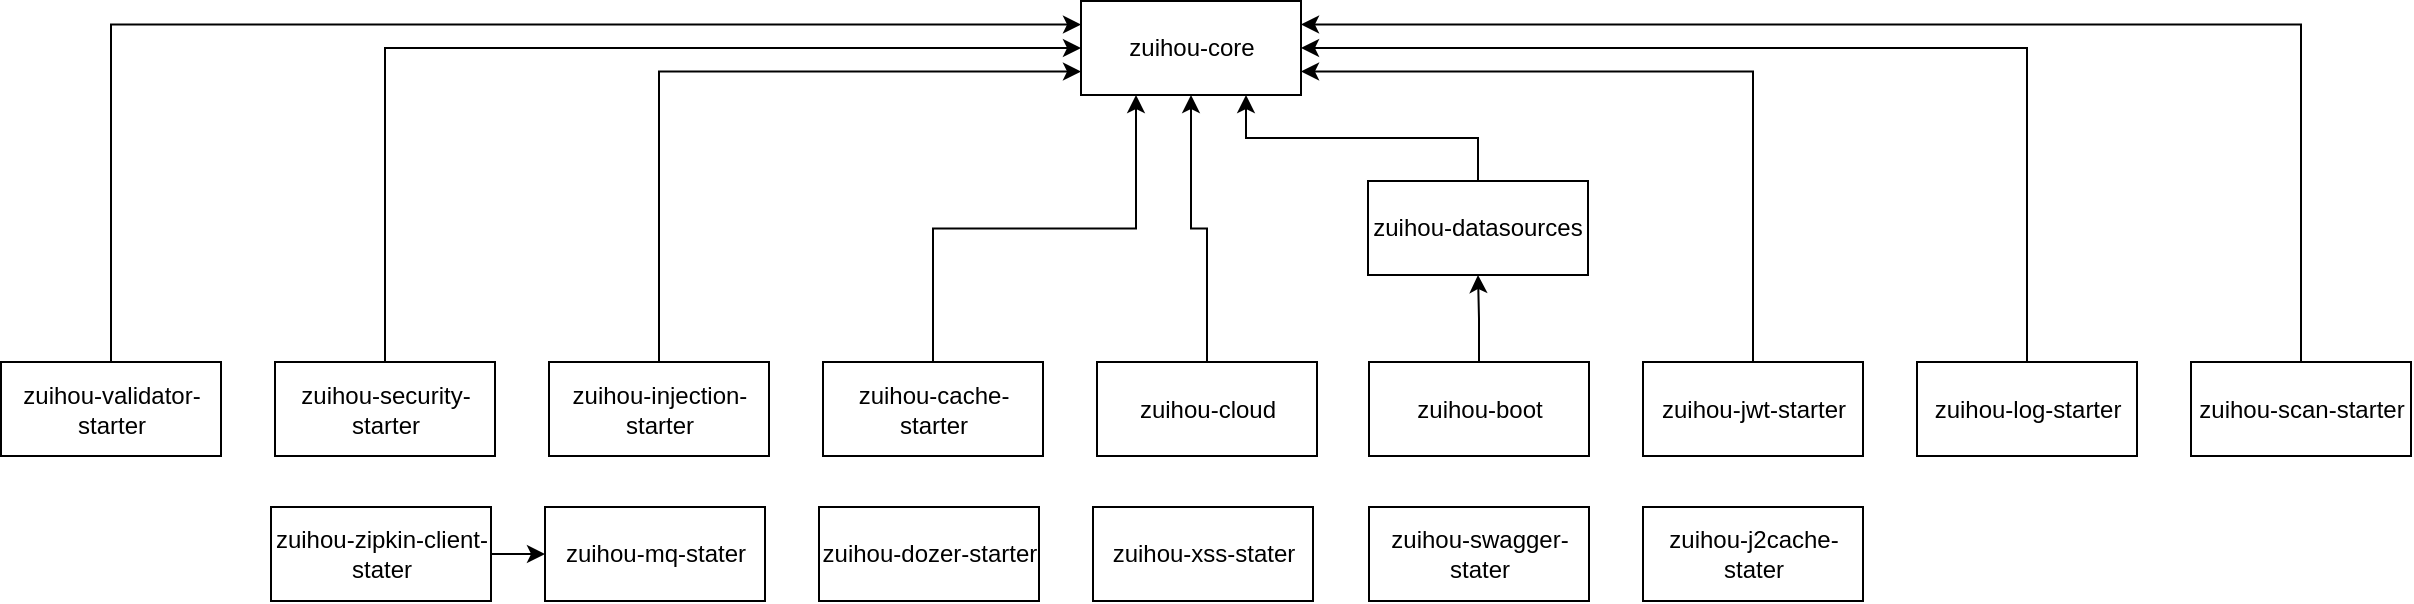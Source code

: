 <mxfile version="11.1.4" type="device"><diagram id="8kKw39o-QQQTfHE7Vnlv" name="第 1 页"><mxGraphModel dx="1933" dy="-187" grid="1" gridSize="10" guides="1" tooltips="1" connect="1" arrows="1" fold="1" page="1" pageScale="1" pageWidth="827" pageHeight="1169" math="0" shadow="0"><root><mxCell id="0"/><mxCell id="1" parent="0"/><mxCell id="vL-xo3Lf0imGUl0HUqxP-26" style="edgeStyle=orthogonalEdgeStyle;rounded=0;orthogonalLoop=1;jettySize=auto;html=1;exitX=0.5;exitY=0;exitDx=0;exitDy=0;entryX=0.5;entryY=1;entryDx=0;entryDy=0;" parent="1" source="32cGy6nTapaQo0RjPePy-5" target="vL-xo3Lf0imGUl0HUqxP-9" edge="1"><mxGeometry relative="1" as="geometry"/></mxCell><mxCell id="32cGy6nTapaQo0RjPePy-5" value="zuihou-boot" style="rounded=0;whiteSpace=wrap;html=1;flipV=1;flipH=1;" parent="1" vertex="1"><mxGeometry x="458.5" y="1674" width="110" height="47" as="geometry"/></mxCell><mxCell id="32cGy6nTapaQo0RjPePy-6" value="zuihou-core" style="rounded=0;whiteSpace=wrap;html=1;flipV=1;flipH=1;" parent="1" vertex="1"><mxGeometry x="314.5" y="1493.5" width="110" height="47" as="geometry"/></mxCell><mxCell id="32cGy6nTapaQo0RjPePy-35" value="" style="edgeStyle=orthogonalEdgeStyle;rounded=0;orthogonalLoop=1;jettySize=auto;html=1;" parent="1" edge="1"><mxGeometry relative="1" as="geometry"><mxPoint x="1895" y="1483" as="sourcePoint"/></mxGeometry></mxCell><mxCell id="vL-xo3Lf0imGUl0HUqxP-27" style="edgeStyle=orthogonalEdgeStyle;rounded=0;orthogonalLoop=1;jettySize=auto;html=1;exitX=0.5;exitY=0;exitDx=0;exitDy=0;entryX=0.75;entryY=1;entryDx=0;entryDy=0;" parent="1" source="vL-xo3Lf0imGUl0HUqxP-9" target="32cGy6nTapaQo0RjPePy-6" edge="1"><mxGeometry relative="1" as="geometry"/></mxCell><mxCell id="vL-xo3Lf0imGUl0HUqxP-9" value="zuihou-datasources" style="rounded=0;whiteSpace=wrap;html=1;flipV=1;flipH=1;" parent="1" vertex="1"><mxGeometry x="458" y="1583.5" width="110" height="47" as="geometry"/></mxCell><mxCell id="vL-xo3Lf0imGUl0HUqxP-19" style="edgeStyle=orthogonalEdgeStyle;rounded=0;orthogonalLoop=1;jettySize=auto;html=1;exitX=0.5;exitY=0;exitDx=0;exitDy=0;entryX=0.5;entryY=1;entryDx=0;entryDy=0;" parent="1" source="vL-xo3Lf0imGUl0HUqxP-12" target="32cGy6nTapaQo0RjPePy-6" edge="1"><mxGeometry relative="1" as="geometry"/></mxCell><mxCell id="vL-xo3Lf0imGUl0HUqxP-12" value="zuihou-cloud" style="rounded=0;whiteSpace=wrap;html=1;flipV=1;flipH=1;" parent="1" vertex="1"><mxGeometry x="322.5" y="1674" width="110" height="47" as="geometry"/></mxCell><mxCell id="vL-xo3Lf0imGUl0HUqxP-46" style="edgeStyle=orthogonalEdgeStyle;rounded=0;orthogonalLoop=1;jettySize=auto;html=1;exitX=0.5;exitY=0;exitDx=0;exitDy=0;entryX=0.25;entryY=1;entryDx=0;entryDy=0;" parent="1" source="vL-xo3Lf0imGUl0HUqxP-14" target="32cGy6nTapaQo0RjPePy-6" edge="1"><mxGeometry relative="1" as="geometry"/></mxCell><mxCell id="vL-xo3Lf0imGUl0HUqxP-14" value="zuihou-cache-starter" style="rounded=0;whiteSpace=wrap;html=1;flipV=1;flipH=1;" parent="1" vertex="1"><mxGeometry x="185.5" y="1674" width="110" height="47" as="geometry"/></mxCell><mxCell id="vL-xo3Lf0imGUl0HUqxP-16" value="zuihou-dozer-starter" style="rounded=0;whiteSpace=wrap;html=1;flipV=1;flipH=1;" parent="1" vertex="1"><mxGeometry x="183.5" y="1746.5" width="110" height="47" as="geometry"/></mxCell><mxCell id="vL-xo3Lf0imGUl0HUqxP-22" style="edgeStyle=orthogonalEdgeStyle;rounded=0;orthogonalLoop=1;jettySize=auto;html=1;exitX=0.5;exitY=0;exitDx=0;exitDy=0;entryX=0;entryY=0.75;entryDx=0;entryDy=0;" parent="1" source="vL-xo3Lf0imGUl0HUqxP-18" target="32cGy6nTapaQo0RjPePy-6" edge="1"><mxGeometry relative="1" as="geometry"/></mxCell><mxCell id="vL-xo3Lf0imGUl0HUqxP-18" value="zuihou-injection-starter" style="rounded=0;whiteSpace=wrap;html=1;flipV=1;flipH=1;" parent="1" vertex="1"><mxGeometry x="48.5" y="1674" width="110" height="47" as="geometry"/></mxCell><mxCell id="vL-xo3Lf0imGUl0HUqxP-23" value="zuihou-j2cache-stater" style="rounded=0;whiteSpace=wrap;html=1;flipV=1;flipH=1;" parent="1" vertex="1"><mxGeometry x="595.5" y="1746.5" width="110" height="47" as="geometry"/></mxCell><mxCell id="vL-xo3Lf0imGUl0HUqxP-29" style="edgeStyle=orthogonalEdgeStyle;rounded=0;orthogonalLoop=1;jettySize=auto;html=1;exitX=0.5;exitY=0;exitDx=0;exitDy=0;entryX=1;entryY=0.75;entryDx=0;entryDy=0;" parent="1" source="vL-xo3Lf0imGUl0HUqxP-24" target="32cGy6nTapaQo0RjPePy-6" edge="1"><mxGeometry relative="1" as="geometry"/></mxCell><mxCell id="vL-xo3Lf0imGUl0HUqxP-24" value="zuihou-jwt-starter" style="rounded=0;whiteSpace=wrap;html=1;flipV=1;flipH=1;" parent="1" vertex="1"><mxGeometry x="595.5" y="1674" width="110" height="47" as="geometry"/></mxCell><mxCell id="vL-xo3Lf0imGUl0HUqxP-32" style="edgeStyle=orthogonalEdgeStyle;rounded=0;orthogonalLoop=1;jettySize=auto;html=1;exitX=0.5;exitY=0;exitDx=0;exitDy=0;entryX=1;entryY=0.5;entryDx=0;entryDy=0;" parent="1" source="vL-xo3Lf0imGUl0HUqxP-28" target="32cGy6nTapaQo0RjPePy-6" edge="1"><mxGeometry relative="1" as="geometry"/></mxCell><mxCell id="vL-xo3Lf0imGUl0HUqxP-28" value="zuihou-log-starter" style="rounded=0;whiteSpace=wrap;html=1;flipV=1;flipH=1;" parent="1" vertex="1"><mxGeometry x="732.5" y="1674" width="110" height="47" as="geometry"/></mxCell><mxCell id="vL-xo3Lf0imGUl0HUqxP-33" value="zuihou-mq-stater" style="rounded=0;whiteSpace=wrap;html=1;flipV=1;flipH=1;" parent="1" vertex="1"><mxGeometry x="46.5" y="1746.5" width="110" height="47" as="geometry"/></mxCell><mxCell id="vL-xo3Lf0imGUl0HUqxP-35" style="edgeStyle=orthogonalEdgeStyle;rounded=0;orthogonalLoop=1;jettySize=auto;html=1;exitX=0.5;exitY=0;exitDx=0;exitDy=0;entryX=1;entryY=0.25;entryDx=0;entryDy=0;" parent="1" source="vL-xo3Lf0imGUl0HUqxP-34" target="32cGy6nTapaQo0RjPePy-6" edge="1"><mxGeometry relative="1" as="geometry"/></mxCell><mxCell id="vL-xo3Lf0imGUl0HUqxP-34" value="zuihou-scan-starter" style="rounded=0;whiteSpace=wrap;html=1;flipV=1;flipH=1;" parent="1" vertex="1"><mxGeometry x="869.5" y="1674" width="110" height="47" as="geometry"/></mxCell><mxCell id="vL-xo3Lf0imGUl0HUqxP-37" style="edgeStyle=orthogonalEdgeStyle;rounded=0;orthogonalLoop=1;jettySize=auto;html=1;exitX=0.5;exitY=0;exitDx=0;exitDy=0;entryX=0;entryY=0.5;entryDx=0;entryDy=0;" parent="1" source="vL-xo3Lf0imGUl0HUqxP-36" target="32cGy6nTapaQo0RjPePy-6" edge="1"><mxGeometry relative="1" as="geometry"/></mxCell><mxCell id="vL-xo3Lf0imGUl0HUqxP-36" value="zuihou-security-starter" style="rounded=0;whiteSpace=wrap;html=1;flipV=1;flipH=1;" parent="1" vertex="1"><mxGeometry x="-88.5" y="1674" width="110" height="47" as="geometry"/></mxCell><mxCell id="vL-xo3Lf0imGUl0HUqxP-40" value="zuihou-swagger-stater" style="rounded=0;whiteSpace=wrap;html=1;flipV=1;flipH=1;" parent="1" vertex="1"><mxGeometry x="458.5" y="1746.5" width="110" height="47" as="geometry"/></mxCell><mxCell id="vL-xo3Lf0imGUl0HUqxP-42" style="edgeStyle=orthogonalEdgeStyle;rounded=0;orthogonalLoop=1;jettySize=auto;html=1;exitX=0.5;exitY=0;exitDx=0;exitDy=0;entryX=0;entryY=0.25;entryDx=0;entryDy=0;" parent="1" source="vL-xo3Lf0imGUl0HUqxP-41" target="32cGy6nTapaQo0RjPePy-6" edge="1"><mxGeometry relative="1" as="geometry"/></mxCell><mxCell id="vL-xo3Lf0imGUl0HUqxP-41" value="zuihou-validator-starter" style="rounded=0;whiteSpace=wrap;html=1;flipV=1;flipH=1;" parent="1" vertex="1"><mxGeometry x="-225.5" y="1674" width="110" height="47" as="geometry"/></mxCell><mxCell id="vL-xo3Lf0imGUl0HUqxP-43" value="zuihou-xss-stater" style="rounded=0;whiteSpace=wrap;html=1;flipV=1;flipH=1;" parent="1" vertex="1"><mxGeometry x="320.5" y="1746.5" width="110" height="47" as="geometry"/></mxCell><mxCell id="vL-xo3Lf0imGUl0HUqxP-45" style="edgeStyle=orthogonalEdgeStyle;rounded=0;orthogonalLoop=1;jettySize=auto;html=1;exitX=1;exitY=0.5;exitDx=0;exitDy=0;" parent="1" source="vL-xo3Lf0imGUl0HUqxP-44" target="vL-xo3Lf0imGUl0HUqxP-33" edge="1"><mxGeometry relative="1" as="geometry"/></mxCell><mxCell id="vL-xo3Lf0imGUl0HUqxP-44" value="zuihou-zipkin-client-stater" style="rounded=0;whiteSpace=wrap;html=1;flipV=1;flipH=1;" parent="1" vertex="1"><mxGeometry x="-90.5" y="1746.5" width="110" height="47" as="geometry"/></mxCell></root></mxGraphModel></diagram></mxfile>
